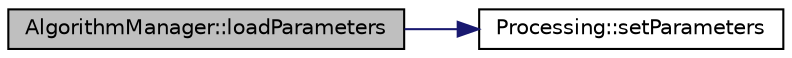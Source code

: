 digraph "AlgorithmManager::loadParameters"
{
  edge [fontname="Helvetica",fontsize="10",labelfontname="Helvetica",labelfontsize="10"];
  node [fontname="Helvetica",fontsize="10",shape=record];
  rankdir="LR";
  Node1 [label="AlgorithmManager::loadParameters",height=0.2,width=0.4,color="black", fillcolor="grey75", style="filled" fontcolor="black"];
  Node1 -> Node2 [color="midnightblue",fontsize="10",style="solid",fontname="Helvetica"];
  Node2 [label="Processing::setParameters",height=0.2,width=0.4,color="black", fillcolor="white", style="filled",URL="$class_processing.html#ae37d0ed36dfcd8e3a56a9eed1cccd50f"];
}
